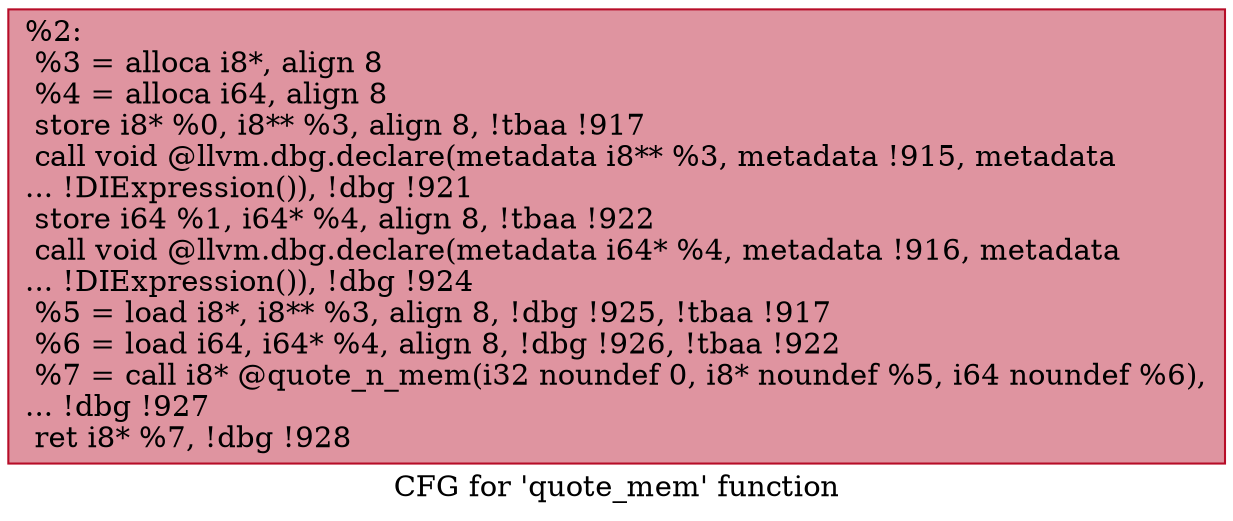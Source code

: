 digraph "CFG for 'quote_mem' function" {
	label="CFG for 'quote_mem' function";

	Node0xdc4140 [shape=record,color="#b70d28ff", style=filled, fillcolor="#b70d2870",label="{%2:\l  %3 = alloca i8*, align 8\l  %4 = alloca i64, align 8\l  store i8* %0, i8** %3, align 8, !tbaa !917\l  call void @llvm.dbg.declare(metadata i8** %3, metadata !915, metadata\l... !DIExpression()), !dbg !921\l  store i64 %1, i64* %4, align 8, !tbaa !922\l  call void @llvm.dbg.declare(metadata i64* %4, metadata !916, metadata\l... !DIExpression()), !dbg !924\l  %5 = load i8*, i8** %3, align 8, !dbg !925, !tbaa !917\l  %6 = load i64, i64* %4, align 8, !dbg !926, !tbaa !922\l  %7 = call i8* @quote_n_mem(i32 noundef 0, i8* noundef %5, i64 noundef %6),\l... !dbg !927\l  ret i8* %7, !dbg !928\l}"];
}
